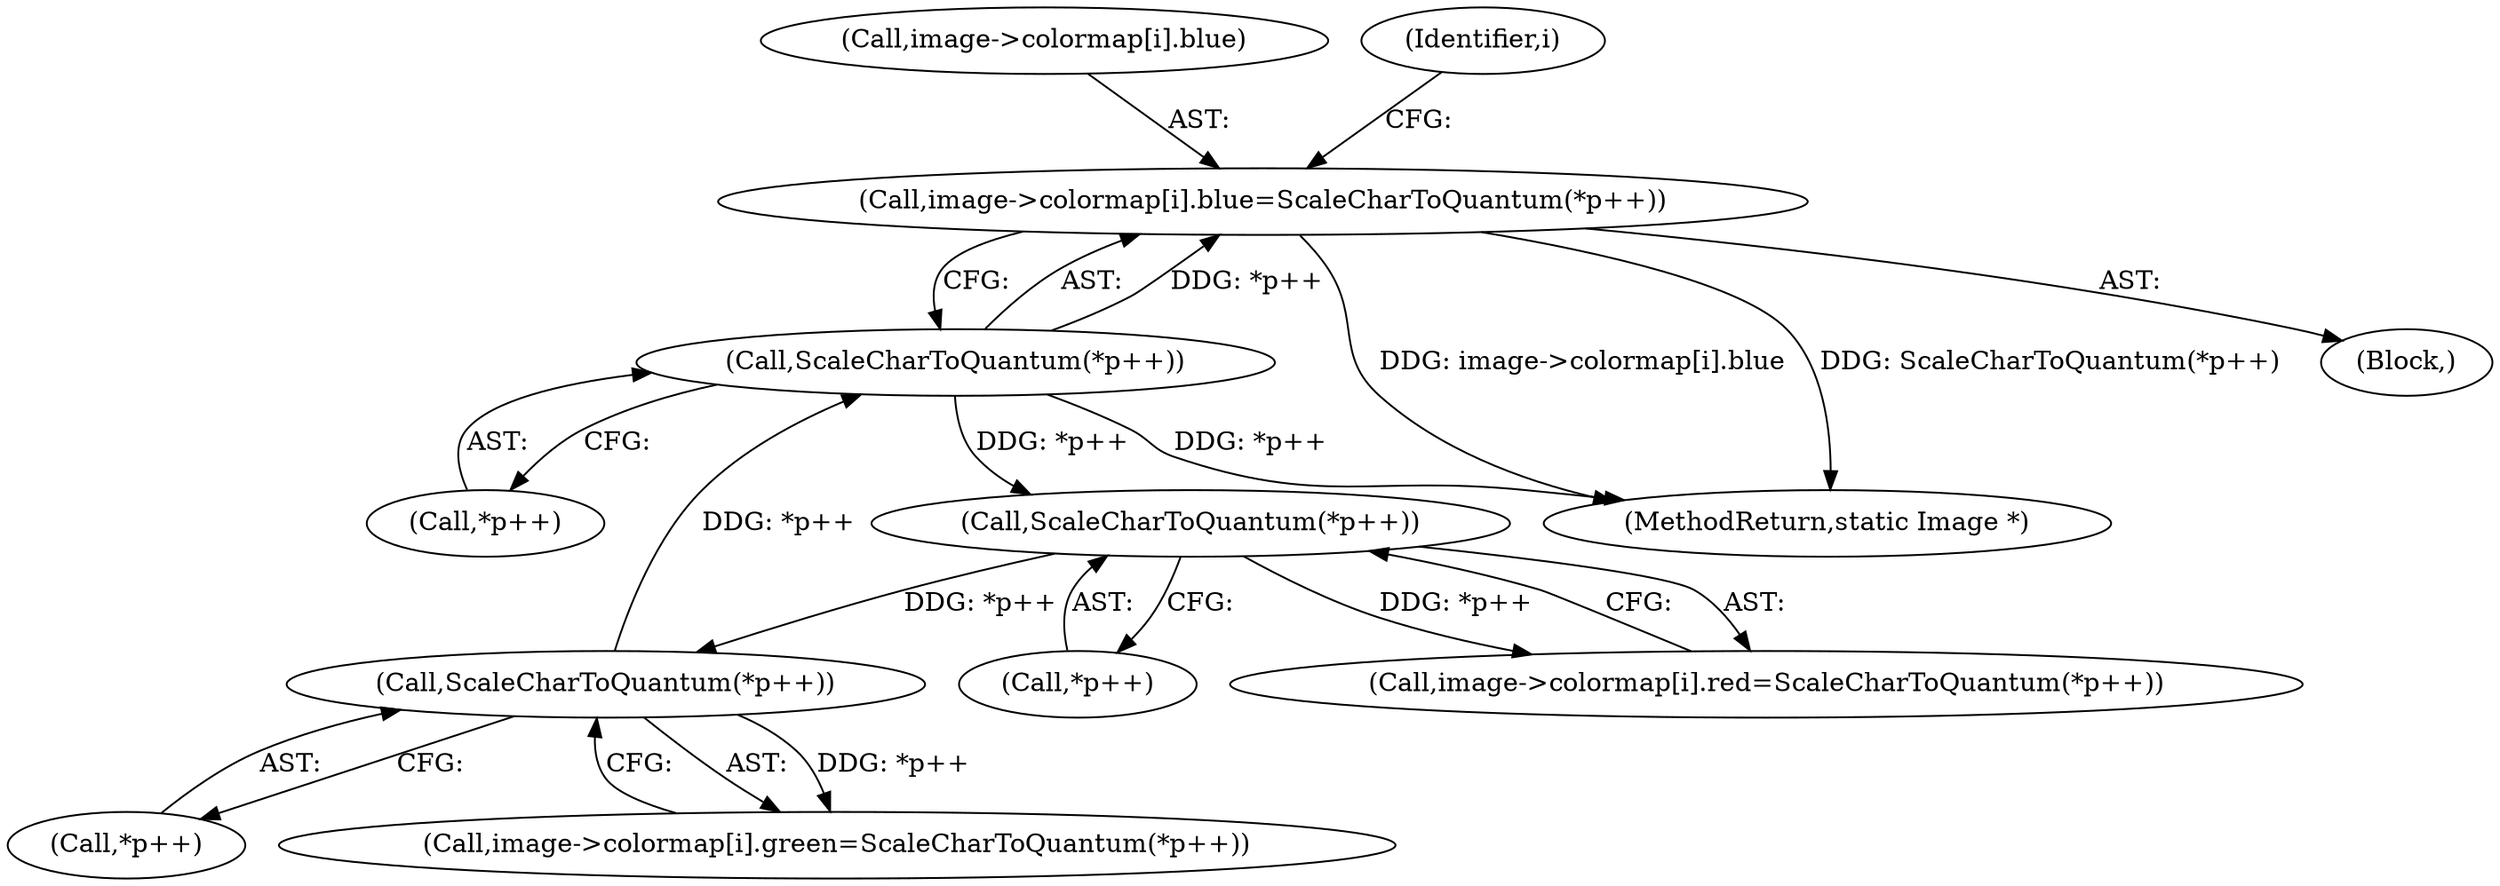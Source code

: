 digraph "0_ImageMagick_f6e9d0d9955e85bdd7540b251cd50d598dacc5e6_32@array" {
"1000364" [label="(Call,image->colormap[i].blue=ScaleCharToQuantum(*p++))"];
"1000372" [label="(Call,ScaleCharToQuantum(*p++))"];
"1000360" [label="(Call,ScaleCharToQuantum(*p++))"];
"1000348" [label="(Call,ScaleCharToQuantum(*p++))"];
"1000361" [label="(Call,*p++)"];
"1000372" [label="(Call,ScaleCharToQuantum(*p++))"];
"1000364" [label="(Call,image->colormap[i].blue=ScaleCharToQuantum(*p++))"];
"1000365" [label="(Call,image->colormap[i].blue)"];
"1000665" [label="(MethodReturn,static Image *)"];
"1000349" [label="(Call,*p++)"];
"1000338" [label="(Identifier,i)"];
"1000339" [label="(Block,)"];
"1000373" [label="(Call,*p++)"];
"1000352" [label="(Call,image->colormap[i].green=ScaleCharToQuantum(*p++))"];
"1000348" [label="(Call,ScaleCharToQuantum(*p++))"];
"1000340" [label="(Call,image->colormap[i].red=ScaleCharToQuantum(*p++))"];
"1000360" [label="(Call,ScaleCharToQuantum(*p++))"];
"1000364" -> "1000339"  [label="AST: "];
"1000364" -> "1000372"  [label="CFG: "];
"1000365" -> "1000364"  [label="AST: "];
"1000372" -> "1000364"  [label="AST: "];
"1000338" -> "1000364"  [label="CFG: "];
"1000364" -> "1000665"  [label="DDG: image->colormap[i].blue"];
"1000364" -> "1000665"  [label="DDG: ScaleCharToQuantum(*p++)"];
"1000372" -> "1000364"  [label="DDG: *p++"];
"1000372" -> "1000373"  [label="CFG: "];
"1000373" -> "1000372"  [label="AST: "];
"1000372" -> "1000665"  [label="DDG: *p++"];
"1000372" -> "1000348"  [label="DDG: *p++"];
"1000360" -> "1000372"  [label="DDG: *p++"];
"1000360" -> "1000352"  [label="AST: "];
"1000360" -> "1000361"  [label="CFG: "];
"1000361" -> "1000360"  [label="AST: "];
"1000352" -> "1000360"  [label="CFG: "];
"1000360" -> "1000352"  [label="DDG: *p++"];
"1000348" -> "1000360"  [label="DDG: *p++"];
"1000348" -> "1000340"  [label="AST: "];
"1000348" -> "1000349"  [label="CFG: "];
"1000349" -> "1000348"  [label="AST: "];
"1000340" -> "1000348"  [label="CFG: "];
"1000348" -> "1000340"  [label="DDG: *p++"];
}
